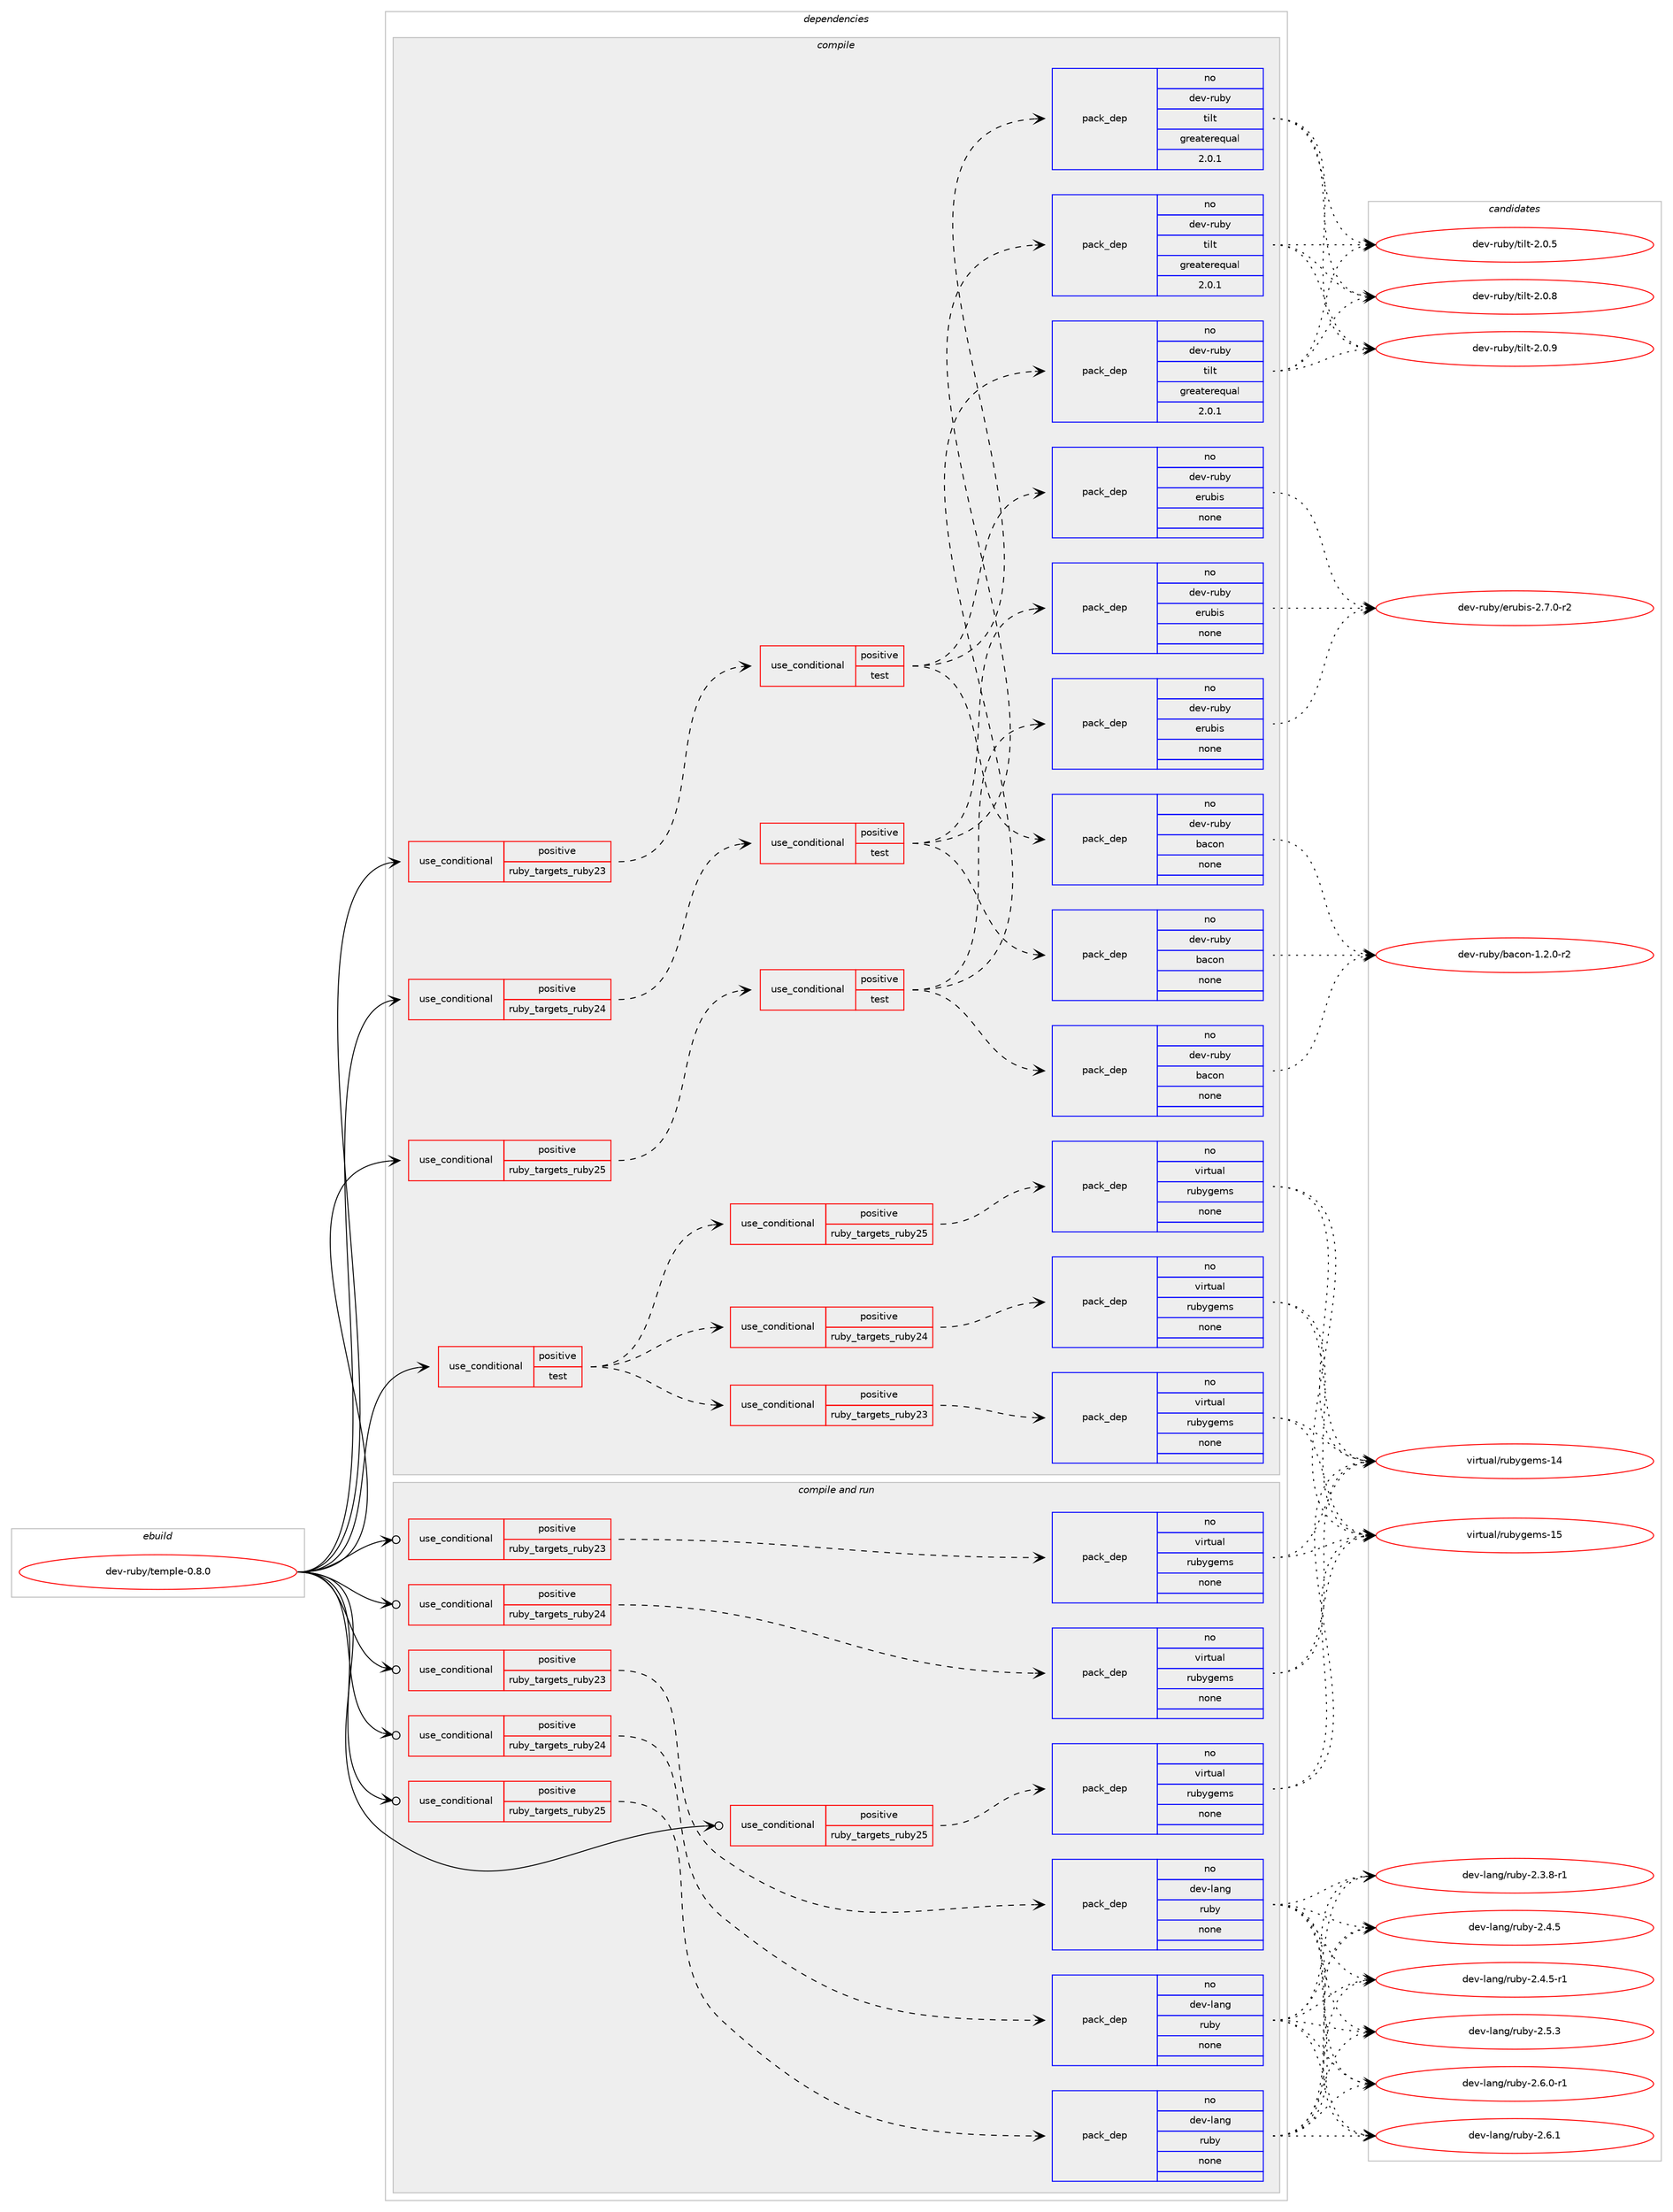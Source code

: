 digraph prolog {

# *************
# Graph options
# *************

newrank=true;
concentrate=true;
compound=true;
graph [rankdir=LR,fontname=Helvetica,fontsize=10,ranksep=1.5];#, ranksep=2.5, nodesep=0.2];
edge  [arrowhead=vee];
node  [fontname=Helvetica,fontsize=10];

# **********
# The ebuild
# **********

subgraph cluster_leftcol {
color=gray;
rank=same;
label=<<i>ebuild</i>>;
id [label="dev-ruby/temple-0.8.0", color=red, width=4, href="../dev-ruby/temple-0.8.0.svg"];
}

# ****************
# The dependencies
# ****************

subgraph cluster_midcol {
color=gray;
label=<<i>dependencies</i>>;
subgraph cluster_compile {
fillcolor="#eeeeee";
style=filled;
label=<<i>compile</i>>;
subgraph cond419688 {
dependency1532342 [label=<<TABLE BORDER="0" CELLBORDER="1" CELLSPACING="0" CELLPADDING="4"><TR><TD ROWSPAN="3" CELLPADDING="10">use_conditional</TD></TR><TR><TD>positive</TD></TR><TR><TD>ruby_targets_ruby23</TD></TR></TABLE>>, shape=none, color=red];
subgraph cond419689 {
dependency1532343 [label=<<TABLE BORDER="0" CELLBORDER="1" CELLSPACING="0" CELLPADDING="4"><TR><TD ROWSPAN="3" CELLPADDING="10">use_conditional</TD></TR><TR><TD>positive</TD></TR><TR><TD>test</TD></TR></TABLE>>, shape=none, color=red];
subgraph pack1089138 {
dependency1532344 [label=<<TABLE BORDER="0" CELLBORDER="1" CELLSPACING="0" CELLPADDING="4" WIDTH="220"><TR><TD ROWSPAN="6" CELLPADDING="30">pack_dep</TD></TR><TR><TD WIDTH="110">no</TD></TR><TR><TD>dev-ruby</TD></TR><TR><TD>bacon</TD></TR><TR><TD>none</TD></TR><TR><TD></TD></TR></TABLE>>, shape=none, color=blue];
}
dependency1532343:e -> dependency1532344:w [weight=20,style="dashed",arrowhead="vee"];
subgraph pack1089139 {
dependency1532345 [label=<<TABLE BORDER="0" CELLBORDER="1" CELLSPACING="0" CELLPADDING="4" WIDTH="220"><TR><TD ROWSPAN="6" CELLPADDING="30">pack_dep</TD></TR><TR><TD WIDTH="110">no</TD></TR><TR><TD>dev-ruby</TD></TR><TR><TD>erubis</TD></TR><TR><TD>none</TD></TR><TR><TD></TD></TR></TABLE>>, shape=none, color=blue];
}
dependency1532343:e -> dependency1532345:w [weight=20,style="dashed",arrowhead="vee"];
subgraph pack1089140 {
dependency1532346 [label=<<TABLE BORDER="0" CELLBORDER="1" CELLSPACING="0" CELLPADDING="4" WIDTH="220"><TR><TD ROWSPAN="6" CELLPADDING="30">pack_dep</TD></TR><TR><TD WIDTH="110">no</TD></TR><TR><TD>dev-ruby</TD></TR><TR><TD>tilt</TD></TR><TR><TD>greaterequal</TD></TR><TR><TD>2.0.1</TD></TR></TABLE>>, shape=none, color=blue];
}
dependency1532343:e -> dependency1532346:w [weight=20,style="dashed",arrowhead="vee"];
}
dependency1532342:e -> dependency1532343:w [weight=20,style="dashed",arrowhead="vee"];
}
id:e -> dependency1532342:w [weight=20,style="solid",arrowhead="vee"];
subgraph cond419690 {
dependency1532347 [label=<<TABLE BORDER="0" CELLBORDER="1" CELLSPACING="0" CELLPADDING="4"><TR><TD ROWSPAN="3" CELLPADDING="10">use_conditional</TD></TR><TR><TD>positive</TD></TR><TR><TD>ruby_targets_ruby24</TD></TR></TABLE>>, shape=none, color=red];
subgraph cond419691 {
dependency1532348 [label=<<TABLE BORDER="0" CELLBORDER="1" CELLSPACING="0" CELLPADDING="4"><TR><TD ROWSPAN="3" CELLPADDING="10">use_conditional</TD></TR><TR><TD>positive</TD></TR><TR><TD>test</TD></TR></TABLE>>, shape=none, color=red];
subgraph pack1089141 {
dependency1532349 [label=<<TABLE BORDER="0" CELLBORDER="1" CELLSPACING="0" CELLPADDING="4" WIDTH="220"><TR><TD ROWSPAN="6" CELLPADDING="30">pack_dep</TD></TR><TR><TD WIDTH="110">no</TD></TR><TR><TD>dev-ruby</TD></TR><TR><TD>bacon</TD></TR><TR><TD>none</TD></TR><TR><TD></TD></TR></TABLE>>, shape=none, color=blue];
}
dependency1532348:e -> dependency1532349:w [weight=20,style="dashed",arrowhead="vee"];
subgraph pack1089142 {
dependency1532350 [label=<<TABLE BORDER="0" CELLBORDER="1" CELLSPACING="0" CELLPADDING="4" WIDTH="220"><TR><TD ROWSPAN="6" CELLPADDING="30">pack_dep</TD></TR><TR><TD WIDTH="110">no</TD></TR><TR><TD>dev-ruby</TD></TR><TR><TD>erubis</TD></TR><TR><TD>none</TD></TR><TR><TD></TD></TR></TABLE>>, shape=none, color=blue];
}
dependency1532348:e -> dependency1532350:w [weight=20,style="dashed",arrowhead="vee"];
subgraph pack1089143 {
dependency1532351 [label=<<TABLE BORDER="0" CELLBORDER="1" CELLSPACING="0" CELLPADDING="4" WIDTH="220"><TR><TD ROWSPAN="6" CELLPADDING="30">pack_dep</TD></TR><TR><TD WIDTH="110">no</TD></TR><TR><TD>dev-ruby</TD></TR><TR><TD>tilt</TD></TR><TR><TD>greaterequal</TD></TR><TR><TD>2.0.1</TD></TR></TABLE>>, shape=none, color=blue];
}
dependency1532348:e -> dependency1532351:w [weight=20,style="dashed",arrowhead="vee"];
}
dependency1532347:e -> dependency1532348:w [weight=20,style="dashed",arrowhead="vee"];
}
id:e -> dependency1532347:w [weight=20,style="solid",arrowhead="vee"];
subgraph cond419692 {
dependency1532352 [label=<<TABLE BORDER="0" CELLBORDER="1" CELLSPACING="0" CELLPADDING="4"><TR><TD ROWSPAN="3" CELLPADDING="10">use_conditional</TD></TR><TR><TD>positive</TD></TR><TR><TD>ruby_targets_ruby25</TD></TR></TABLE>>, shape=none, color=red];
subgraph cond419693 {
dependency1532353 [label=<<TABLE BORDER="0" CELLBORDER="1" CELLSPACING="0" CELLPADDING="4"><TR><TD ROWSPAN="3" CELLPADDING="10">use_conditional</TD></TR><TR><TD>positive</TD></TR><TR><TD>test</TD></TR></TABLE>>, shape=none, color=red];
subgraph pack1089144 {
dependency1532354 [label=<<TABLE BORDER="0" CELLBORDER="1" CELLSPACING="0" CELLPADDING="4" WIDTH="220"><TR><TD ROWSPAN="6" CELLPADDING="30">pack_dep</TD></TR><TR><TD WIDTH="110">no</TD></TR><TR><TD>dev-ruby</TD></TR><TR><TD>bacon</TD></TR><TR><TD>none</TD></TR><TR><TD></TD></TR></TABLE>>, shape=none, color=blue];
}
dependency1532353:e -> dependency1532354:w [weight=20,style="dashed",arrowhead="vee"];
subgraph pack1089145 {
dependency1532355 [label=<<TABLE BORDER="0" CELLBORDER="1" CELLSPACING="0" CELLPADDING="4" WIDTH="220"><TR><TD ROWSPAN="6" CELLPADDING="30">pack_dep</TD></TR><TR><TD WIDTH="110">no</TD></TR><TR><TD>dev-ruby</TD></TR><TR><TD>erubis</TD></TR><TR><TD>none</TD></TR><TR><TD></TD></TR></TABLE>>, shape=none, color=blue];
}
dependency1532353:e -> dependency1532355:w [weight=20,style="dashed",arrowhead="vee"];
subgraph pack1089146 {
dependency1532356 [label=<<TABLE BORDER="0" CELLBORDER="1" CELLSPACING="0" CELLPADDING="4" WIDTH="220"><TR><TD ROWSPAN="6" CELLPADDING="30">pack_dep</TD></TR><TR><TD WIDTH="110">no</TD></TR><TR><TD>dev-ruby</TD></TR><TR><TD>tilt</TD></TR><TR><TD>greaterequal</TD></TR><TR><TD>2.0.1</TD></TR></TABLE>>, shape=none, color=blue];
}
dependency1532353:e -> dependency1532356:w [weight=20,style="dashed",arrowhead="vee"];
}
dependency1532352:e -> dependency1532353:w [weight=20,style="dashed",arrowhead="vee"];
}
id:e -> dependency1532352:w [weight=20,style="solid",arrowhead="vee"];
subgraph cond419694 {
dependency1532357 [label=<<TABLE BORDER="0" CELLBORDER="1" CELLSPACING="0" CELLPADDING="4"><TR><TD ROWSPAN="3" CELLPADDING="10">use_conditional</TD></TR><TR><TD>positive</TD></TR><TR><TD>test</TD></TR></TABLE>>, shape=none, color=red];
subgraph cond419695 {
dependency1532358 [label=<<TABLE BORDER="0" CELLBORDER="1" CELLSPACING="0" CELLPADDING="4"><TR><TD ROWSPAN="3" CELLPADDING="10">use_conditional</TD></TR><TR><TD>positive</TD></TR><TR><TD>ruby_targets_ruby23</TD></TR></TABLE>>, shape=none, color=red];
subgraph pack1089147 {
dependency1532359 [label=<<TABLE BORDER="0" CELLBORDER="1" CELLSPACING="0" CELLPADDING="4" WIDTH="220"><TR><TD ROWSPAN="6" CELLPADDING="30">pack_dep</TD></TR><TR><TD WIDTH="110">no</TD></TR><TR><TD>virtual</TD></TR><TR><TD>rubygems</TD></TR><TR><TD>none</TD></TR><TR><TD></TD></TR></TABLE>>, shape=none, color=blue];
}
dependency1532358:e -> dependency1532359:w [weight=20,style="dashed",arrowhead="vee"];
}
dependency1532357:e -> dependency1532358:w [weight=20,style="dashed",arrowhead="vee"];
subgraph cond419696 {
dependency1532360 [label=<<TABLE BORDER="0" CELLBORDER="1" CELLSPACING="0" CELLPADDING="4"><TR><TD ROWSPAN="3" CELLPADDING="10">use_conditional</TD></TR><TR><TD>positive</TD></TR><TR><TD>ruby_targets_ruby24</TD></TR></TABLE>>, shape=none, color=red];
subgraph pack1089148 {
dependency1532361 [label=<<TABLE BORDER="0" CELLBORDER="1" CELLSPACING="0" CELLPADDING="4" WIDTH="220"><TR><TD ROWSPAN="6" CELLPADDING="30">pack_dep</TD></TR><TR><TD WIDTH="110">no</TD></TR><TR><TD>virtual</TD></TR><TR><TD>rubygems</TD></TR><TR><TD>none</TD></TR><TR><TD></TD></TR></TABLE>>, shape=none, color=blue];
}
dependency1532360:e -> dependency1532361:w [weight=20,style="dashed",arrowhead="vee"];
}
dependency1532357:e -> dependency1532360:w [weight=20,style="dashed",arrowhead="vee"];
subgraph cond419697 {
dependency1532362 [label=<<TABLE BORDER="0" CELLBORDER="1" CELLSPACING="0" CELLPADDING="4"><TR><TD ROWSPAN="3" CELLPADDING="10">use_conditional</TD></TR><TR><TD>positive</TD></TR><TR><TD>ruby_targets_ruby25</TD></TR></TABLE>>, shape=none, color=red];
subgraph pack1089149 {
dependency1532363 [label=<<TABLE BORDER="0" CELLBORDER="1" CELLSPACING="0" CELLPADDING="4" WIDTH="220"><TR><TD ROWSPAN="6" CELLPADDING="30">pack_dep</TD></TR><TR><TD WIDTH="110">no</TD></TR><TR><TD>virtual</TD></TR><TR><TD>rubygems</TD></TR><TR><TD>none</TD></TR><TR><TD></TD></TR></TABLE>>, shape=none, color=blue];
}
dependency1532362:e -> dependency1532363:w [weight=20,style="dashed",arrowhead="vee"];
}
dependency1532357:e -> dependency1532362:w [weight=20,style="dashed",arrowhead="vee"];
}
id:e -> dependency1532357:w [weight=20,style="solid",arrowhead="vee"];
}
subgraph cluster_compileandrun {
fillcolor="#eeeeee";
style=filled;
label=<<i>compile and run</i>>;
subgraph cond419698 {
dependency1532364 [label=<<TABLE BORDER="0" CELLBORDER="1" CELLSPACING="0" CELLPADDING="4"><TR><TD ROWSPAN="3" CELLPADDING="10">use_conditional</TD></TR><TR><TD>positive</TD></TR><TR><TD>ruby_targets_ruby23</TD></TR></TABLE>>, shape=none, color=red];
subgraph pack1089150 {
dependency1532365 [label=<<TABLE BORDER="0" CELLBORDER="1" CELLSPACING="0" CELLPADDING="4" WIDTH="220"><TR><TD ROWSPAN="6" CELLPADDING="30">pack_dep</TD></TR><TR><TD WIDTH="110">no</TD></TR><TR><TD>dev-lang</TD></TR><TR><TD>ruby</TD></TR><TR><TD>none</TD></TR><TR><TD></TD></TR></TABLE>>, shape=none, color=blue];
}
dependency1532364:e -> dependency1532365:w [weight=20,style="dashed",arrowhead="vee"];
}
id:e -> dependency1532364:w [weight=20,style="solid",arrowhead="odotvee"];
subgraph cond419699 {
dependency1532366 [label=<<TABLE BORDER="0" CELLBORDER="1" CELLSPACING="0" CELLPADDING="4"><TR><TD ROWSPAN="3" CELLPADDING="10">use_conditional</TD></TR><TR><TD>positive</TD></TR><TR><TD>ruby_targets_ruby23</TD></TR></TABLE>>, shape=none, color=red];
subgraph pack1089151 {
dependency1532367 [label=<<TABLE BORDER="0" CELLBORDER="1" CELLSPACING="0" CELLPADDING="4" WIDTH="220"><TR><TD ROWSPAN="6" CELLPADDING="30">pack_dep</TD></TR><TR><TD WIDTH="110">no</TD></TR><TR><TD>virtual</TD></TR><TR><TD>rubygems</TD></TR><TR><TD>none</TD></TR><TR><TD></TD></TR></TABLE>>, shape=none, color=blue];
}
dependency1532366:e -> dependency1532367:w [weight=20,style="dashed",arrowhead="vee"];
}
id:e -> dependency1532366:w [weight=20,style="solid",arrowhead="odotvee"];
subgraph cond419700 {
dependency1532368 [label=<<TABLE BORDER="0" CELLBORDER="1" CELLSPACING="0" CELLPADDING="4"><TR><TD ROWSPAN="3" CELLPADDING="10">use_conditional</TD></TR><TR><TD>positive</TD></TR><TR><TD>ruby_targets_ruby24</TD></TR></TABLE>>, shape=none, color=red];
subgraph pack1089152 {
dependency1532369 [label=<<TABLE BORDER="0" CELLBORDER="1" CELLSPACING="0" CELLPADDING="4" WIDTH="220"><TR><TD ROWSPAN="6" CELLPADDING="30">pack_dep</TD></TR><TR><TD WIDTH="110">no</TD></TR><TR><TD>dev-lang</TD></TR><TR><TD>ruby</TD></TR><TR><TD>none</TD></TR><TR><TD></TD></TR></TABLE>>, shape=none, color=blue];
}
dependency1532368:e -> dependency1532369:w [weight=20,style="dashed",arrowhead="vee"];
}
id:e -> dependency1532368:w [weight=20,style="solid",arrowhead="odotvee"];
subgraph cond419701 {
dependency1532370 [label=<<TABLE BORDER="0" CELLBORDER="1" CELLSPACING="0" CELLPADDING="4"><TR><TD ROWSPAN="3" CELLPADDING="10">use_conditional</TD></TR><TR><TD>positive</TD></TR><TR><TD>ruby_targets_ruby24</TD></TR></TABLE>>, shape=none, color=red];
subgraph pack1089153 {
dependency1532371 [label=<<TABLE BORDER="0" CELLBORDER="1" CELLSPACING="0" CELLPADDING="4" WIDTH="220"><TR><TD ROWSPAN="6" CELLPADDING="30">pack_dep</TD></TR><TR><TD WIDTH="110">no</TD></TR><TR><TD>virtual</TD></TR><TR><TD>rubygems</TD></TR><TR><TD>none</TD></TR><TR><TD></TD></TR></TABLE>>, shape=none, color=blue];
}
dependency1532370:e -> dependency1532371:w [weight=20,style="dashed",arrowhead="vee"];
}
id:e -> dependency1532370:w [weight=20,style="solid",arrowhead="odotvee"];
subgraph cond419702 {
dependency1532372 [label=<<TABLE BORDER="0" CELLBORDER="1" CELLSPACING="0" CELLPADDING="4"><TR><TD ROWSPAN="3" CELLPADDING="10">use_conditional</TD></TR><TR><TD>positive</TD></TR><TR><TD>ruby_targets_ruby25</TD></TR></TABLE>>, shape=none, color=red];
subgraph pack1089154 {
dependency1532373 [label=<<TABLE BORDER="0" CELLBORDER="1" CELLSPACING="0" CELLPADDING="4" WIDTH="220"><TR><TD ROWSPAN="6" CELLPADDING="30">pack_dep</TD></TR><TR><TD WIDTH="110">no</TD></TR><TR><TD>dev-lang</TD></TR><TR><TD>ruby</TD></TR><TR><TD>none</TD></TR><TR><TD></TD></TR></TABLE>>, shape=none, color=blue];
}
dependency1532372:e -> dependency1532373:w [weight=20,style="dashed",arrowhead="vee"];
}
id:e -> dependency1532372:w [weight=20,style="solid",arrowhead="odotvee"];
subgraph cond419703 {
dependency1532374 [label=<<TABLE BORDER="0" CELLBORDER="1" CELLSPACING="0" CELLPADDING="4"><TR><TD ROWSPAN="3" CELLPADDING="10">use_conditional</TD></TR><TR><TD>positive</TD></TR><TR><TD>ruby_targets_ruby25</TD></TR></TABLE>>, shape=none, color=red];
subgraph pack1089155 {
dependency1532375 [label=<<TABLE BORDER="0" CELLBORDER="1" CELLSPACING="0" CELLPADDING="4" WIDTH="220"><TR><TD ROWSPAN="6" CELLPADDING="30">pack_dep</TD></TR><TR><TD WIDTH="110">no</TD></TR><TR><TD>virtual</TD></TR><TR><TD>rubygems</TD></TR><TR><TD>none</TD></TR><TR><TD></TD></TR></TABLE>>, shape=none, color=blue];
}
dependency1532374:e -> dependency1532375:w [weight=20,style="dashed",arrowhead="vee"];
}
id:e -> dependency1532374:w [weight=20,style="solid",arrowhead="odotvee"];
}
subgraph cluster_run {
fillcolor="#eeeeee";
style=filled;
label=<<i>run</i>>;
}
}

# **************
# The candidates
# **************

subgraph cluster_choices {
rank=same;
color=gray;
label=<<i>candidates</i>>;

subgraph choice1089138 {
color=black;
nodesep=1;
choice1001011184511411798121479897991111104549465046484511450 [label="dev-ruby/bacon-1.2.0-r2", color=red, width=4,href="../dev-ruby/bacon-1.2.0-r2.svg"];
dependency1532344:e -> choice1001011184511411798121479897991111104549465046484511450:w [style=dotted,weight="100"];
}
subgraph choice1089139 {
color=black;
nodesep=1;
choice100101118451141179812147101114117981051154550465546484511450 [label="dev-ruby/erubis-2.7.0-r2", color=red, width=4,href="../dev-ruby/erubis-2.7.0-r2.svg"];
dependency1532345:e -> choice100101118451141179812147101114117981051154550465546484511450:w [style=dotted,weight="100"];
}
subgraph choice1089140 {
color=black;
nodesep=1;
choice100101118451141179812147116105108116455046484653 [label="dev-ruby/tilt-2.0.5", color=red, width=4,href="../dev-ruby/tilt-2.0.5.svg"];
choice100101118451141179812147116105108116455046484656 [label="dev-ruby/tilt-2.0.8", color=red, width=4,href="../dev-ruby/tilt-2.0.8.svg"];
choice100101118451141179812147116105108116455046484657 [label="dev-ruby/tilt-2.0.9", color=red, width=4,href="../dev-ruby/tilt-2.0.9.svg"];
dependency1532346:e -> choice100101118451141179812147116105108116455046484653:w [style=dotted,weight="100"];
dependency1532346:e -> choice100101118451141179812147116105108116455046484656:w [style=dotted,weight="100"];
dependency1532346:e -> choice100101118451141179812147116105108116455046484657:w [style=dotted,weight="100"];
}
subgraph choice1089141 {
color=black;
nodesep=1;
choice1001011184511411798121479897991111104549465046484511450 [label="dev-ruby/bacon-1.2.0-r2", color=red, width=4,href="../dev-ruby/bacon-1.2.0-r2.svg"];
dependency1532349:e -> choice1001011184511411798121479897991111104549465046484511450:w [style=dotted,weight="100"];
}
subgraph choice1089142 {
color=black;
nodesep=1;
choice100101118451141179812147101114117981051154550465546484511450 [label="dev-ruby/erubis-2.7.0-r2", color=red, width=4,href="../dev-ruby/erubis-2.7.0-r2.svg"];
dependency1532350:e -> choice100101118451141179812147101114117981051154550465546484511450:w [style=dotted,weight="100"];
}
subgraph choice1089143 {
color=black;
nodesep=1;
choice100101118451141179812147116105108116455046484653 [label="dev-ruby/tilt-2.0.5", color=red, width=4,href="../dev-ruby/tilt-2.0.5.svg"];
choice100101118451141179812147116105108116455046484656 [label="dev-ruby/tilt-2.0.8", color=red, width=4,href="../dev-ruby/tilt-2.0.8.svg"];
choice100101118451141179812147116105108116455046484657 [label="dev-ruby/tilt-2.0.9", color=red, width=4,href="../dev-ruby/tilt-2.0.9.svg"];
dependency1532351:e -> choice100101118451141179812147116105108116455046484653:w [style=dotted,weight="100"];
dependency1532351:e -> choice100101118451141179812147116105108116455046484656:w [style=dotted,weight="100"];
dependency1532351:e -> choice100101118451141179812147116105108116455046484657:w [style=dotted,weight="100"];
}
subgraph choice1089144 {
color=black;
nodesep=1;
choice1001011184511411798121479897991111104549465046484511450 [label="dev-ruby/bacon-1.2.0-r2", color=red, width=4,href="../dev-ruby/bacon-1.2.0-r2.svg"];
dependency1532354:e -> choice1001011184511411798121479897991111104549465046484511450:w [style=dotted,weight="100"];
}
subgraph choice1089145 {
color=black;
nodesep=1;
choice100101118451141179812147101114117981051154550465546484511450 [label="dev-ruby/erubis-2.7.0-r2", color=red, width=4,href="../dev-ruby/erubis-2.7.0-r2.svg"];
dependency1532355:e -> choice100101118451141179812147101114117981051154550465546484511450:w [style=dotted,weight="100"];
}
subgraph choice1089146 {
color=black;
nodesep=1;
choice100101118451141179812147116105108116455046484653 [label="dev-ruby/tilt-2.0.5", color=red, width=4,href="../dev-ruby/tilt-2.0.5.svg"];
choice100101118451141179812147116105108116455046484656 [label="dev-ruby/tilt-2.0.8", color=red, width=4,href="../dev-ruby/tilt-2.0.8.svg"];
choice100101118451141179812147116105108116455046484657 [label="dev-ruby/tilt-2.0.9", color=red, width=4,href="../dev-ruby/tilt-2.0.9.svg"];
dependency1532356:e -> choice100101118451141179812147116105108116455046484653:w [style=dotted,weight="100"];
dependency1532356:e -> choice100101118451141179812147116105108116455046484656:w [style=dotted,weight="100"];
dependency1532356:e -> choice100101118451141179812147116105108116455046484657:w [style=dotted,weight="100"];
}
subgraph choice1089147 {
color=black;
nodesep=1;
choice118105114116117971084711411798121103101109115454952 [label="virtual/rubygems-14", color=red, width=4,href="../virtual/rubygems-14.svg"];
choice118105114116117971084711411798121103101109115454953 [label="virtual/rubygems-15", color=red, width=4,href="../virtual/rubygems-15.svg"];
dependency1532359:e -> choice118105114116117971084711411798121103101109115454952:w [style=dotted,weight="100"];
dependency1532359:e -> choice118105114116117971084711411798121103101109115454953:w [style=dotted,weight="100"];
}
subgraph choice1089148 {
color=black;
nodesep=1;
choice118105114116117971084711411798121103101109115454952 [label="virtual/rubygems-14", color=red, width=4,href="../virtual/rubygems-14.svg"];
choice118105114116117971084711411798121103101109115454953 [label="virtual/rubygems-15", color=red, width=4,href="../virtual/rubygems-15.svg"];
dependency1532361:e -> choice118105114116117971084711411798121103101109115454952:w [style=dotted,weight="100"];
dependency1532361:e -> choice118105114116117971084711411798121103101109115454953:w [style=dotted,weight="100"];
}
subgraph choice1089149 {
color=black;
nodesep=1;
choice118105114116117971084711411798121103101109115454952 [label="virtual/rubygems-14", color=red, width=4,href="../virtual/rubygems-14.svg"];
choice118105114116117971084711411798121103101109115454953 [label="virtual/rubygems-15", color=red, width=4,href="../virtual/rubygems-15.svg"];
dependency1532363:e -> choice118105114116117971084711411798121103101109115454952:w [style=dotted,weight="100"];
dependency1532363:e -> choice118105114116117971084711411798121103101109115454953:w [style=dotted,weight="100"];
}
subgraph choice1089150 {
color=black;
nodesep=1;
choice100101118451089711010347114117981214550465146564511449 [label="dev-lang/ruby-2.3.8-r1", color=red, width=4,href="../dev-lang/ruby-2.3.8-r1.svg"];
choice10010111845108971101034711411798121455046524653 [label="dev-lang/ruby-2.4.5", color=red, width=4,href="../dev-lang/ruby-2.4.5.svg"];
choice100101118451089711010347114117981214550465246534511449 [label="dev-lang/ruby-2.4.5-r1", color=red, width=4,href="../dev-lang/ruby-2.4.5-r1.svg"];
choice10010111845108971101034711411798121455046534651 [label="dev-lang/ruby-2.5.3", color=red, width=4,href="../dev-lang/ruby-2.5.3.svg"];
choice100101118451089711010347114117981214550465446484511449 [label="dev-lang/ruby-2.6.0-r1", color=red, width=4,href="../dev-lang/ruby-2.6.0-r1.svg"];
choice10010111845108971101034711411798121455046544649 [label="dev-lang/ruby-2.6.1", color=red, width=4,href="../dev-lang/ruby-2.6.1.svg"];
dependency1532365:e -> choice100101118451089711010347114117981214550465146564511449:w [style=dotted,weight="100"];
dependency1532365:e -> choice10010111845108971101034711411798121455046524653:w [style=dotted,weight="100"];
dependency1532365:e -> choice100101118451089711010347114117981214550465246534511449:w [style=dotted,weight="100"];
dependency1532365:e -> choice10010111845108971101034711411798121455046534651:w [style=dotted,weight="100"];
dependency1532365:e -> choice100101118451089711010347114117981214550465446484511449:w [style=dotted,weight="100"];
dependency1532365:e -> choice10010111845108971101034711411798121455046544649:w [style=dotted,weight="100"];
}
subgraph choice1089151 {
color=black;
nodesep=1;
choice118105114116117971084711411798121103101109115454952 [label="virtual/rubygems-14", color=red, width=4,href="../virtual/rubygems-14.svg"];
choice118105114116117971084711411798121103101109115454953 [label="virtual/rubygems-15", color=red, width=4,href="../virtual/rubygems-15.svg"];
dependency1532367:e -> choice118105114116117971084711411798121103101109115454952:w [style=dotted,weight="100"];
dependency1532367:e -> choice118105114116117971084711411798121103101109115454953:w [style=dotted,weight="100"];
}
subgraph choice1089152 {
color=black;
nodesep=1;
choice100101118451089711010347114117981214550465146564511449 [label="dev-lang/ruby-2.3.8-r1", color=red, width=4,href="../dev-lang/ruby-2.3.8-r1.svg"];
choice10010111845108971101034711411798121455046524653 [label="dev-lang/ruby-2.4.5", color=red, width=4,href="../dev-lang/ruby-2.4.5.svg"];
choice100101118451089711010347114117981214550465246534511449 [label="dev-lang/ruby-2.4.5-r1", color=red, width=4,href="../dev-lang/ruby-2.4.5-r1.svg"];
choice10010111845108971101034711411798121455046534651 [label="dev-lang/ruby-2.5.3", color=red, width=4,href="../dev-lang/ruby-2.5.3.svg"];
choice100101118451089711010347114117981214550465446484511449 [label="dev-lang/ruby-2.6.0-r1", color=red, width=4,href="../dev-lang/ruby-2.6.0-r1.svg"];
choice10010111845108971101034711411798121455046544649 [label="dev-lang/ruby-2.6.1", color=red, width=4,href="../dev-lang/ruby-2.6.1.svg"];
dependency1532369:e -> choice100101118451089711010347114117981214550465146564511449:w [style=dotted,weight="100"];
dependency1532369:e -> choice10010111845108971101034711411798121455046524653:w [style=dotted,weight="100"];
dependency1532369:e -> choice100101118451089711010347114117981214550465246534511449:w [style=dotted,weight="100"];
dependency1532369:e -> choice10010111845108971101034711411798121455046534651:w [style=dotted,weight="100"];
dependency1532369:e -> choice100101118451089711010347114117981214550465446484511449:w [style=dotted,weight="100"];
dependency1532369:e -> choice10010111845108971101034711411798121455046544649:w [style=dotted,weight="100"];
}
subgraph choice1089153 {
color=black;
nodesep=1;
choice118105114116117971084711411798121103101109115454952 [label="virtual/rubygems-14", color=red, width=4,href="../virtual/rubygems-14.svg"];
choice118105114116117971084711411798121103101109115454953 [label="virtual/rubygems-15", color=red, width=4,href="../virtual/rubygems-15.svg"];
dependency1532371:e -> choice118105114116117971084711411798121103101109115454952:w [style=dotted,weight="100"];
dependency1532371:e -> choice118105114116117971084711411798121103101109115454953:w [style=dotted,weight="100"];
}
subgraph choice1089154 {
color=black;
nodesep=1;
choice100101118451089711010347114117981214550465146564511449 [label="dev-lang/ruby-2.3.8-r1", color=red, width=4,href="../dev-lang/ruby-2.3.8-r1.svg"];
choice10010111845108971101034711411798121455046524653 [label="dev-lang/ruby-2.4.5", color=red, width=4,href="../dev-lang/ruby-2.4.5.svg"];
choice100101118451089711010347114117981214550465246534511449 [label="dev-lang/ruby-2.4.5-r1", color=red, width=4,href="../dev-lang/ruby-2.4.5-r1.svg"];
choice10010111845108971101034711411798121455046534651 [label="dev-lang/ruby-2.5.3", color=red, width=4,href="../dev-lang/ruby-2.5.3.svg"];
choice100101118451089711010347114117981214550465446484511449 [label="dev-lang/ruby-2.6.0-r1", color=red, width=4,href="../dev-lang/ruby-2.6.0-r1.svg"];
choice10010111845108971101034711411798121455046544649 [label="dev-lang/ruby-2.6.1", color=red, width=4,href="../dev-lang/ruby-2.6.1.svg"];
dependency1532373:e -> choice100101118451089711010347114117981214550465146564511449:w [style=dotted,weight="100"];
dependency1532373:e -> choice10010111845108971101034711411798121455046524653:w [style=dotted,weight="100"];
dependency1532373:e -> choice100101118451089711010347114117981214550465246534511449:w [style=dotted,weight="100"];
dependency1532373:e -> choice10010111845108971101034711411798121455046534651:w [style=dotted,weight="100"];
dependency1532373:e -> choice100101118451089711010347114117981214550465446484511449:w [style=dotted,weight="100"];
dependency1532373:e -> choice10010111845108971101034711411798121455046544649:w [style=dotted,weight="100"];
}
subgraph choice1089155 {
color=black;
nodesep=1;
choice118105114116117971084711411798121103101109115454952 [label="virtual/rubygems-14", color=red, width=4,href="../virtual/rubygems-14.svg"];
choice118105114116117971084711411798121103101109115454953 [label="virtual/rubygems-15", color=red, width=4,href="../virtual/rubygems-15.svg"];
dependency1532375:e -> choice118105114116117971084711411798121103101109115454952:w [style=dotted,weight="100"];
dependency1532375:e -> choice118105114116117971084711411798121103101109115454953:w [style=dotted,weight="100"];
}
}

}
